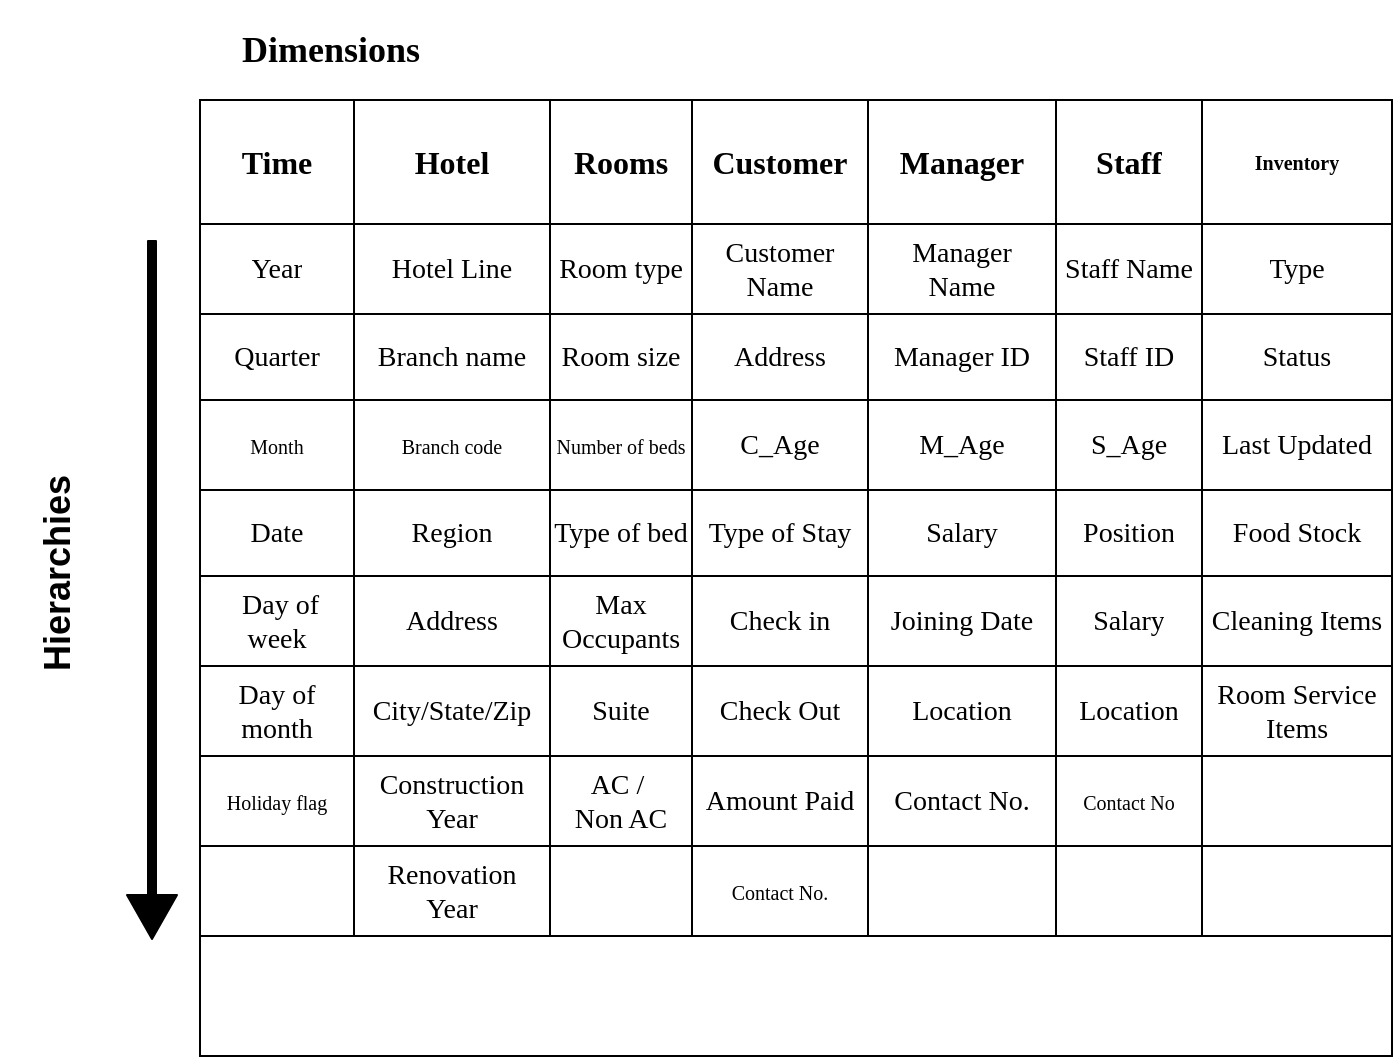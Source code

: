 <mxfile version="14.7.2" type="github">
  <diagram id="se8A-JM5ka0p8QmDvKIA" name="Page-1">
    <mxGraphModel dx="905" dy="619" grid="1" gridSize="10" guides="1" tooltips="1" connect="1" arrows="1" fold="1" page="1" pageScale="1" pageWidth="827" pageHeight="1169" math="0" shadow="0">
      <root>
        <mxCell id="0" />
        <mxCell id="1" parent="0" />
        <mxCell id="weNy3KT9s2WzeFUNVDEB-32" value="&lt;font face=&quot;Times New Roman&quot; style=&quot;font-size: 18px&quot;&gt;&lt;b&gt;Dimensions&lt;/b&gt;&lt;/font&gt;" style="text;html=1;strokeColor=none;fillColor=none;align=center;verticalAlign=middle;whiteSpace=wrap;rounded=0;" vertex="1" parent="1">
          <mxGeometry x="164" y="110" width="131" height="50" as="geometry" />
        </mxCell>
        <mxCell id="weNy3KT9s2WzeFUNVDEB-33" value="&lt;font style=&quot;font-size: 18px&quot;&gt;&lt;b&gt;Hierarchies&lt;/b&gt;&lt;/font&gt;" style="text;html=1;strokeColor=none;fillColor=none;align=center;verticalAlign=middle;whiteSpace=wrap;rounded=0;rotation=270;" vertex="1" parent="1">
          <mxGeometry x="30" y="369" width="125" height="55" as="geometry" />
        </mxCell>
        <mxCell id="weNy3KT9s2WzeFUNVDEB-34" value="" style="shape=flexArrow;endArrow=classic;html=1;labelBackgroundColor=#000000;fillColor=#000000;width=4;endSize=7;fontFamily=Times New Roman;" edge="1" parent="1">
          <mxGeometry width="50" height="50" relative="1" as="geometry">
            <mxPoint x="140" y="230" as="sourcePoint" />
            <mxPoint x="140" y="580" as="targetPoint" />
            <Array as="points" />
          </mxGeometry>
        </mxCell>
        <mxCell id="weNy3KT9s2WzeFUNVDEB-136" value="" style="shape=table;html=1;whiteSpace=wrap;startSize=0;container=1;collapsible=0;childLayout=tableLayout;fontFamily=Times New Roman;fontSize=14;" vertex="1" parent="1">
          <mxGeometry x="164" y="160" width="596" height="418" as="geometry" />
        </mxCell>
        <mxCell id="weNy3KT9s2WzeFUNVDEB-145" value="" style="shape=partialRectangle;html=1;whiteSpace=wrap;collapsible=0;dropTarget=0;pointerEvents=0;fillColor=none;top=0;left=0;bottom=0;right=0;points=[[0,0.5],[1,0.5]];portConstraint=eastwest;fontStyle=1;fontFamily=Times New Roman;fontSize=18;" vertex="1" parent="weNy3KT9s2WzeFUNVDEB-136">
          <mxGeometry width="596" height="62" as="geometry" />
        </mxCell>
        <mxCell id="weNy3KT9s2WzeFUNVDEB-146" value="&lt;font style=&quot;font-size: 16px&quot;&gt;&lt;b&gt;Time&lt;/b&gt;&lt;/font&gt;" style="shape=partialRectangle;html=1;whiteSpace=wrap;connectable=0;overflow=hidden;fillColor=none;top=0;left=0;bottom=0;right=0;fontFamily=Times New Roman;" vertex="1" parent="weNy3KT9s2WzeFUNVDEB-145">
          <mxGeometry width="77" height="62" as="geometry" />
        </mxCell>
        <mxCell id="weNy3KT9s2WzeFUNVDEB-147" value="&lt;font style=&quot;font-size: 16px&quot;&gt;&lt;b&gt;Hotel&lt;/b&gt;&lt;/font&gt;" style="shape=partialRectangle;html=1;whiteSpace=wrap;connectable=0;overflow=hidden;fillColor=none;top=0;left=0;bottom=0;right=0;fontFamily=Times New Roman;" vertex="1" parent="weNy3KT9s2WzeFUNVDEB-145">
          <mxGeometry x="77" width="98" height="62" as="geometry" />
        </mxCell>
        <mxCell id="weNy3KT9s2WzeFUNVDEB-148" value="&lt;font style=&quot;font-size: 16px&quot;&gt;&lt;b&gt;Rooms&lt;/b&gt;&lt;/font&gt;" style="shape=partialRectangle;html=1;whiteSpace=wrap;connectable=0;overflow=hidden;fillColor=none;top=0;left=0;bottom=0;right=0;fontFamily=Times New Roman;" vertex="1" parent="weNy3KT9s2WzeFUNVDEB-145">
          <mxGeometry x="175" width="71" height="62" as="geometry" />
        </mxCell>
        <mxCell id="weNy3KT9s2WzeFUNVDEB-149" value="&lt;font style=&quot;font-size: 16px&quot;&gt;&lt;b&gt;Customer&lt;/b&gt;&lt;/font&gt;" style="shape=partialRectangle;html=1;whiteSpace=wrap;connectable=0;overflow=hidden;fillColor=none;top=0;left=0;bottom=0;right=0;fontFamily=Times New Roman;" vertex="1" parent="weNy3KT9s2WzeFUNVDEB-145">
          <mxGeometry x="246" width="88" height="62" as="geometry" />
        </mxCell>
        <mxCell id="weNy3KT9s2WzeFUNVDEB-150" value="&lt;font style=&quot;font-size: 16px&quot;&gt;&lt;b&gt;Manager&lt;/b&gt;&lt;/font&gt;" style="shape=partialRectangle;html=1;whiteSpace=wrap;connectable=0;overflow=hidden;fillColor=none;top=0;left=0;bottom=0;right=0;fontFamily=Times New Roman;" vertex="1" parent="weNy3KT9s2WzeFUNVDEB-145">
          <mxGeometry x="334" width="94" height="62" as="geometry" />
        </mxCell>
        <mxCell id="weNy3KT9s2WzeFUNVDEB-151" value="&lt;font style=&quot;font-size: 16px&quot;&gt;&lt;b&gt;Staff&lt;/b&gt;&lt;/font&gt;" style="shape=partialRectangle;html=1;whiteSpace=wrap;connectable=0;overflow=hidden;fillColor=none;top=0;left=0;bottom=0;right=0;fontFamily=Times New Roman;" vertex="1" parent="weNy3KT9s2WzeFUNVDEB-145">
          <mxGeometry x="428" width="73" height="62" as="geometry" />
        </mxCell>
        <mxCell id="weNy3KT9s2WzeFUNVDEB-152" value="&lt;font size=&quot;1&quot;&gt;&lt;b&gt;Inventory&lt;/b&gt;&lt;/font&gt;" style="shape=partialRectangle;html=1;whiteSpace=wrap;connectable=0;overflow=hidden;fillColor=none;top=0;left=0;bottom=0;right=0;fontFamily=Times New Roman;" vertex="1" parent="weNy3KT9s2WzeFUNVDEB-145">
          <mxGeometry x="501" width="95" height="62" as="geometry" />
        </mxCell>
        <mxCell id="weNy3KT9s2WzeFUNVDEB-153" value="" style="shape=partialRectangle;html=1;whiteSpace=wrap;collapsible=0;dropTarget=0;pointerEvents=0;fillColor=none;top=0;left=0;bottom=0;right=0;points=[[0,0.5],[1,0.5]];portConstraint=eastwest;fontFamily=Times New Roman;fontSize=14;" vertex="1" parent="weNy3KT9s2WzeFUNVDEB-136">
          <mxGeometry y="62" width="596" height="45" as="geometry" />
        </mxCell>
        <mxCell id="weNy3KT9s2WzeFUNVDEB-154" value="&lt;font style=&quot;font-size: 14px&quot;&gt;Year&lt;/font&gt;" style="shape=partialRectangle;html=1;whiteSpace=wrap;connectable=0;overflow=hidden;fillColor=none;top=0;left=0;bottom=0;right=0;fontFamily=Times New Roman;" vertex="1" parent="weNy3KT9s2WzeFUNVDEB-153">
          <mxGeometry width="77" height="45" as="geometry" />
        </mxCell>
        <mxCell id="weNy3KT9s2WzeFUNVDEB-155" value="&lt;font style=&quot;font-size: 14px&quot;&gt;Hotel Line&lt;/font&gt;" style="shape=partialRectangle;html=1;whiteSpace=wrap;connectable=0;overflow=hidden;fillColor=none;top=0;left=0;bottom=0;right=0;fontFamily=Times New Roman;" vertex="1" parent="weNy3KT9s2WzeFUNVDEB-153">
          <mxGeometry x="77" width="98" height="45" as="geometry" />
        </mxCell>
        <mxCell id="weNy3KT9s2WzeFUNVDEB-156" value="&lt;font style=&quot;font-size: 14px&quot;&gt;&lt;font style=&quot;font-size: 14px&quot;&gt;Room typ&lt;/font&gt;e&lt;/font&gt;" style="shape=partialRectangle;html=1;whiteSpace=wrap;connectable=0;overflow=hidden;fillColor=none;top=0;left=0;bottom=0;right=0;fontFamily=Times New Roman;" vertex="1" parent="weNy3KT9s2WzeFUNVDEB-153">
          <mxGeometry x="175" width="71" height="45" as="geometry" />
        </mxCell>
        <mxCell id="weNy3KT9s2WzeFUNVDEB-157" value="&lt;font style=&quot;font-size: 14px&quot;&gt;Customer Name&lt;/font&gt;" style="shape=partialRectangle;html=1;whiteSpace=wrap;connectable=0;overflow=hidden;fillColor=none;top=0;left=0;bottom=0;right=0;fontFamily=Times New Roman;" vertex="1" parent="weNy3KT9s2WzeFUNVDEB-153">
          <mxGeometry x="246" width="88" height="45" as="geometry" />
        </mxCell>
        <mxCell id="weNy3KT9s2WzeFUNVDEB-158" value="&lt;span style=&quot;font-size: 14px&quot;&gt;Manager&lt;br&gt;Name&lt;/span&gt;" style="shape=partialRectangle;html=1;whiteSpace=wrap;connectable=0;overflow=hidden;fillColor=none;top=0;left=0;bottom=0;right=0;fontFamily=Times New Roman;" vertex="1" parent="weNy3KT9s2WzeFUNVDEB-153">
          <mxGeometry x="334" width="94" height="45" as="geometry" />
        </mxCell>
        <mxCell id="weNy3KT9s2WzeFUNVDEB-159" value="&lt;span style=&quot;font-size: 14px&quot;&gt;Staff Name&lt;/span&gt;" style="shape=partialRectangle;html=1;whiteSpace=wrap;connectable=0;overflow=hidden;fillColor=none;top=0;left=0;bottom=0;right=0;fontFamily=Times New Roman;" vertex="1" parent="weNy3KT9s2WzeFUNVDEB-153">
          <mxGeometry x="428" width="73" height="45" as="geometry" />
        </mxCell>
        <mxCell id="weNy3KT9s2WzeFUNVDEB-160" value="&lt;font style=&quot;font-size: 14px&quot;&gt;Type&lt;/font&gt;" style="shape=partialRectangle;html=1;whiteSpace=wrap;connectable=0;overflow=hidden;fillColor=none;top=0;left=0;bottom=0;right=0;fontFamily=Times New Roman;" vertex="1" parent="weNy3KT9s2WzeFUNVDEB-153">
          <mxGeometry x="501" width="95" height="45" as="geometry" />
        </mxCell>
        <mxCell id="weNy3KT9s2WzeFUNVDEB-161" value="" style="shape=partialRectangle;html=1;whiteSpace=wrap;collapsible=0;dropTarget=0;pointerEvents=0;fillColor=none;top=0;left=0;bottom=0;right=0;points=[[0,0.5],[1,0.5]];portConstraint=eastwest;fontFamily=Times New Roman;" vertex="1" parent="weNy3KT9s2WzeFUNVDEB-136">
          <mxGeometry y="107" width="596" height="43" as="geometry" />
        </mxCell>
        <mxCell id="weNy3KT9s2WzeFUNVDEB-162" value="&lt;font style=&quot;font-size: 14px&quot;&gt;Quarter&lt;/font&gt;" style="shape=partialRectangle;html=1;whiteSpace=wrap;connectable=0;overflow=hidden;fillColor=none;top=0;left=0;bottom=0;right=0;fontFamily=Times New Roman;" vertex="1" parent="weNy3KT9s2WzeFUNVDEB-161">
          <mxGeometry width="77" height="43" as="geometry" />
        </mxCell>
        <mxCell id="weNy3KT9s2WzeFUNVDEB-163" value="&lt;font style=&quot;font-size: 14px&quot;&gt;Branch name&lt;/font&gt;" style="shape=partialRectangle;html=1;whiteSpace=wrap;connectable=0;overflow=hidden;fillColor=none;top=0;left=0;bottom=0;right=0;fontFamily=Times New Roman;" vertex="1" parent="weNy3KT9s2WzeFUNVDEB-161">
          <mxGeometry x="77" width="98" height="43" as="geometry" />
        </mxCell>
        <mxCell id="weNy3KT9s2WzeFUNVDEB-164" value="&lt;font style=&quot;font-size: 14px&quot;&gt;Room size&lt;/font&gt;" style="shape=partialRectangle;html=1;whiteSpace=wrap;connectable=0;overflow=hidden;fillColor=none;top=0;left=0;bottom=0;right=0;fontFamily=Times New Roman;" vertex="1" parent="weNy3KT9s2WzeFUNVDEB-161">
          <mxGeometry x="175" width="71" height="43" as="geometry" />
        </mxCell>
        <mxCell id="weNy3KT9s2WzeFUNVDEB-165" value="&lt;span style=&quot;font-size: 14px&quot;&gt;Address&lt;/span&gt;" style="shape=partialRectangle;html=1;whiteSpace=wrap;connectable=0;overflow=hidden;fillColor=none;top=0;left=0;bottom=0;right=0;fontFamily=Times New Roman;" vertex="1" parent="weNy3KT9s2WzeFUNVDEB-161">
          <mxGeometry x="246" width="88" height="43" as="geometry" />
        </mxCell>
        <mxCell id="weNy3KT9s2WzeFUNVDEB-166" value="&lt;span style=&quot;font-size: 14px&quot;&gt;Manager ID&lt;/span&gt;" style="shape=partialRectangle;html=1;whiteSpace=wrap;connectable=0;overflow=hidden;fillColor=none;top=0;left=0;bottom=0;right=0;fontFamily=Times New Roman;" vertex="1" parent="weNy3KT9s2WzeFUNVDEB-161">
          <mxGeometry x="334" width="94" height="43" as="geometry" />
        </mxCell>
        <mxCell id="weNy3KT9s2WzeFUNVDEB-167" value="&lt;span style=&quot;font-size: 14px&quot;&gt;Staff ID&lt;/span&gt;" style="shape=partialRectangle;html=1;whiteSpace=wrap;connectable=0;overflow=hidden;fillColor=none;top=0;left=0;bottom=0;right=0;fontFamily=Times New Roman;" vertex="1" parent="weNy3KT9s2WzeFUNVDEB-161">
          <mxGeometry x="428" width="73" height="43" as="geometry" />
        </mxCell>
        <mxCell id="weNy3KT9s2WzeFUNVDEB-168" value="&lt;font style=&quot;font-size: 14px&quot;&gt;Status&lt;/font&gt;" style="shape=partialRectangle;html=1;whiteSpace=wrap;connectable=0;overflow=hidden;fillColor=none;top=0;left=0;bottom=0;right=0;fontFamily=Times New Roman;" vertex="1" parent="weNy3KT9s2WzeFUNVDEB-161">
          <mxGeometry x="501" width="95" height="43" as="geometry" />
        </mxCell>
        <mxCell id="weNy3KT9s2WzeFUNVDEB-169" value="" style="shape=partialRectangle;html=1;whiteSpace=wrap;collapsible=0;dropTarget=0;pointerEvents=0;fillColor=none;top=0;left=0;bottom=0;right=0;points=[[0,0.5],[1,0.5]];portConstraint=eastwest;fontFamily=Times New Roman;" vertex="1" parent="weNy3KT9s2WzeFUNVDEB-136">
          <mxGeometry y="150" width="596" height="45" as="geometry" />
        </mxCell>
        <mxCell id="weNy3KT9s2WzeFUNVDEB-170" value="&lt;font size=&quot;1&quot;&gt;Month&lt;/font&gt;" style="shape=partialRectangle;html=1;whiteSpace=wrap;connectable=0;overflow=hidden;fillColor=none;top=0;left=0;bottom=0;right=0;fontFamily=Times New Roman;" vertex="1" parent="weNy3KT9s2WzeFUNVDEB-169">
          <mxGeometry width="77" height="45" as="geometry" />
        </mxCell>
        <mxCell id="weNy3KT9s2WzeFUNVDEB-171" value="&lt;font size=&quot;1&quot;&gt;Branch code&lt;/font&gt;" style="shape=partialRectangle;html=1;whiteSpace=wrap;connectable=0;overflow=hidden;fillColor=none;top=0;left=0;bottom=0;right=0;fontFamily=Times New Roman;" vertex="1" parent="weNy3KT9s2WzeFUNVDEB-169">
          <mxGeometry x="77" width="98" height="45" as="geometry" />
        </mxCell>
        <mxCell id="weNy3KT9s2WzeFUNVDEB-172" value="&lt;font size=&quot;1&quot;&gt;Number of beds&lt;/font&gt;" style="shape=partialRectangle;html=1;whiteSpace=wrap;connectable=0;overflow=hidden;fillColor=none;top=0;left=0;bottom=0;right=0;fontFamily=Times New Roman;" vertex="1" parent="weNy3KT9s2WzeFUNVDEB-169">
          <mxGeometry x="175" width="71" height="45" as="geometry" />
        </mxCell>
        <mxCell id="weNy3KT9s2WzeFUNVDEB-173" value="&lt;span style=&quot;font-size: 14px&quot;&gt;C_Age&lt;/span&gt;" style="shape=partialRectangle;html=1;whiteSpace=wrap;connectable=0;overflow=hidden;fillColor=none;top=0;left=0;bottom=0;right=0;fontFamily=Times New Roman;" vertex="1" parent="weNy3KT9s2WzeFUNVDEB-169">
          <mxGeometry x="246" width="88" height="45" as="geometry" />
        </mxCell>
        <mxCell id="weNy3KT9s2WzeFUNVDEB-174" value="&lt;span style=&quot;font-size: 14px&quot;&gt;M_Age&lt;/span&gt;" style="shape=partialRectangle;html=1;whiteSpace=wrap;connectable=0;overflow=hidden;fillColor=none;top=0;left=0;bottom=0;right=0;fontFamily=Times New Roman;" vertex="1" parent="weNy3KT9s2WzeFUNVDEB-169">
          <mxGeometry x="334" width="94" height="45" as="geometry" />
        </mxCell>
        <mxCell id="weNy3KT9s2WzeFUNVDEB-175" value="&lt;span style=&quot;font-size: 14px&quot;&gt;S_Age&lt;/span&gt;" style="shape=partialRectangle;html=1;whiteSpace=wrap;connectable=0;overflow=hidden;fillColor=none;top=0;left=0;bottom=0;right=0;fontFamily=Times New Roman;" vertex="1" parent="weNy3KT9s2WzeFUNVDEB-169">
          <mxGeometry x="428" width="73" height="45" as="geometry" />
        </mxCell>
        <mxCell id="weNy3KT9s2WzeFUNVDEB-176" value="&lt;font style=&quot;font-size: 14px&quot;&gt;Last Updated&lt;/font&gt;" style="shape=partialRectangle;html=1;whiteSpace=wrap;connectable=0;overflow=hidden;fillColor=none;top=0;left=0;bottom=0;right=0;fontFamily=Times New Roman;" vertex="1" parent="weNy3KT9s2WzeFUNVDEB-169">
          <mxGeometry x="501" width="95" height="45" as="geometry" />
        </mxCell>
        <mxCell id="weNy3KT9s2WzeFUNVDEB-177" value="" style="shape=partialRectangle;html=1;whiteSpace=wrap;collapsible=0;dropTarget=0;pointerEvents=0;fillColor=none;top=0;left=0;bottom=0;right=0;points=[[0,0.5],[1,0.5]];portConstraint=eastwest;fontFamily=Times New Roman;" vertex="1" parent="weNy3KT9s2WzeFUNVDEB-136">
          <mxGeometry y="195" width="596" height="43" as="geometry" />
        </mxCell>
        <mxCell id="weNy3KT9s2WzeFUNVDEB-178" value="&lt;font style=&quot;font-size: 14px&quot;&gt;Date&lt;/font&gt;" style="shape=partialRectangle;html=1;whiteSpace=wrap;connectable=0;overflow=hidden;fillColor=none;top=0;left=0;bottom=0;right=0;fontFamily=Times New Roman;" vertex="1" parent="weNy3KT9s2WzeFUNVDEB-177">
          <mxGeometry width="77" height="43" as="geometry" />
        </mxCell>
        <mxCell id="weNy3KT9s2WzeFUNVDEB-179" value="&lt;font style=&quot;font-size: 14px&quot;&gt;Region&lt;/font&gt;" style="shape=partialRectangle;html=1;whiteSpace=wrap;connectable=0;overflow=hidden;fillColor=none;top=0;left=0;bottom=0;right=0;fontFamily=Times New Roman;" vertex="1" parent="weNy3KT9s2WzeFUNVDEB-177">
          <mxGeometry x="77" width="98" height="43" as="geometry" />
        </mxCell>
        <mxCell id="weNy3KT9s2WzeFUNVDEB-180" value="&lt;font style=&quot;font-size: 14px&quot;&gt;Type of bed&lt;/font&gt;" style="shape=partialRectangle;html=1;whiteSpace=wrap;connectable=0;overflow=hidden;fillColor=none;top=0;left=0;bottom=0;right=0;fontFamily=Times New Roman;" vertex="1" parent="weNy3KT9s2WzeFUNVDEB-177">
          <mxGeometry x="175" width="71" height="43" as="geometry" />
        </mxCell>
        <mxCell id="weNy3KT9s2WzeFUNVDEB-181" value="&lt;span style=&quot;font-size: 14px&quot;&gt;Type of Stay&lt;/span&gt;" style="shape=partialRectangle;html=1;whiteSpace=wrap;connectable=0;overflow=hidden;fillColor=none;top=0;left=0;bottom=0;right=0;fontFamily=Times New Roman;" vertex="1" parent="weNy3KT9s2WzeFUNVDEB-177">
          <mxGeometry x="246" width="88" height="43" as="geometry" />
        </mxCell>
        <mxCell id="weNy3KT9s2WzeFUNVDEB-182" value="&lt;span style=&quot;font-size: 14px&quot;&gt;Salary&lt;/span&gt;" style="shape=partialRectangle;html=1;whiteSpace=wrap;connectable=0;overflow=hidden;fillColor=none;top=0;left=0;bottom=0;right=0;fontFamily=Times New Roman;" vertex="1" parent="weNy3KT9s2WzeFUNVDEB-177">
          <mxGeometry x="334" width="94" height="43" as="geometry" />
        </mxCell>
        <mxCell id="weNy3KT9s2WzeFUNVDEB-183" value="&lt;span style=&quot;font-size: 14px&quot;&gt;Position&lt;/span&gt;" style="shape=partialRectangle;html=1;whiteSpace=wrap;connectable=0;overflow=hidden;fillColor=none;top=0;left=0;bottom=0;right=0;fontFamily=Times New Roman;" vertex="1" parent="weNy3KT9s2WzeFUNVDEB-177">
          <mxGeometry x="428" width="73" height="43" as="geometry" />
        </mxCell>
        <mxCell id="weNy3KT9s2WzeFUNVDEB-184" value="&lt;font style=&quot;font-size: 14px&quot;&gt;Food Stock&lt;/font&gt;" style="shape=partialRectangle;html=1;whiteSpace=wrap;connectable=0;overflow=hidden;fillColor=none;top=0;left=0;bottom=0;right=0;fontFamily=Times New Roman;" vertex="1" parent="weNy3KT9s2WzeFUNVDEB-177">
          <mxGeometry x="501" width="95" height="43" as="geometry" />
        </mxCell>
        <mxCell id="weNy3KT9s2WzeFUNVDEB-186" style="shape=partialRectangle;html=1;whiteSpace=wrap;collapsible=0;dropTarget=0;pointerEvents=0;fillColor=none;top=0;left=0;bottom=0;right=0;points=[[0,0.5],[1,0.5]];portConstraint=eastwest;fontFamily=Times New Roman;" vertex="1" parent="weNy3KT9s2WzeFUNVDEB-136">
          <mxGeometry y="238" width="596" height="45" as="geometry" />
        </mxCell>
        <mxCell id="weNy3KT9s2WzeFUNVDEB-187" value="&lt;span style=&quot;font-size: 14px&quot;&gt;&amp;nbsp;Day of week&lt;/span&gt;" style="shape=partialRectangle;html=1;whiteSpace=wrap;connectable=0;overflow=hidden;fillColor=none;top=0;left=0;bottom=0;right=0;fontFamily=Times New Roman;" vertex="1" parent="weNy3KT9s2WzeFUNVDEB-186">
          <mxGeometry width="77" height="45" as="geometry" />
        </mxCell>
        <mxCell id="weNy3KT9s2WzeFUNVDEB-188" value="&lt;font style=&quot;font-size: 14px&quot;&gt;Address&lt;/font&gt;" style="shape=partialRectangle;html=1;whiteSpace=wrap;connectable=0;overflow=hidden;fillColor=none;top=0;left=0;bottom=0;right=0;fontFamily=Times New Roman;" vertex="1" parent="weNy3KT9s2WzeFUNVDEB-186">
          <mxGeometry x="77" width="98" height="45" as="geometry" />
        </mxCell>
        <mxCell id="weNy3KT9s2WzeFUNVDEB-189" value="&lt;font style=&quot;font-size: 14px&quot;&gt;Max Occupants&lt;/font&gt;" style="shape=partialRectangle;html=1;whiteSpace=wrap;connectable=0;overflow=hidden;fillColor=none;top=0;left=0;bottom=0;right=0;fontFamily=Times New Roman;" vertex="1" parent="weNy3KT9s2WzeFUNVDEB-186">
          <mxGeometry x="175" width="71" height="45" as="geometry" />
        </mxCell>
        <mxCell id="weNy3KT9s2WzeFUNVDEB-190" value="&lt;span style=&quot;font-size: 14px&quot;&gt;Check in&lt;/span&gt;" style="shape=partialRectangle;html=1;whiteSpace=wrap;connectable=0;overflow=hidden;fillColor=none;top=0;left=0;bottom=0;right=0;fontFamily=Times New Roman;" vertex="1" parent="weNy3KT9s2WzeFUNVDEB-186">
          <mxGeometry x="246" width="88" height="45" as="geometry" />
        </mxCell>
        <mxCell id="weNy3KT9s2WzeFUNVDEB-191" value="&lt;span style=&quot;font-size: 14px&quot;&gt;Joining Date&lt;/span&gt;" style="shape=partialRectangle;html=1;whiteSpace=wrap;connectable=0;overflow=hidden;fillColor=none;top=0;left=0;bottom=0;right=0;fontFamily=Times New Roman;" vertex="1" parent="weNy3KT9s2WzeFUNVDEB-186">
          <mxGeometry x="334" width="94" height="45" as="geometry" />
        </mxCell>
        <mxCell id="weNy3KT9s2WzeFUNVDEB-192" value="&lt;span style=&quot;font-size: 14px&quot;&gt;Salary&lt;/span&gt;" style="shape=partialRectangle;html=1;whiteSpace=wrap;connectable=0;overflow=hidden;fillColor=none;top=0;left=0;bottom=0;right=0;fontFamily=Times New Roman;" vertex="1" parent="weNy3KT9s2WzeFUNVDEB-186">
          <mxGeometry x="428" width="73" height="45" as="geometry" />
        </mxCell>
        <mxCell id="weNy3KT9s2WzeFUNVDEB-193" value="&lt;font style=&quot;font-size: 14px&quot;&gt;Cleaning Items&lt;/font&gt;" style="shape=partialRectangle;html=1;whiteSpace=wrap;connectable=0;overflow=hidden;fillColor=none;top=0;left=0;bottom=0;right=0;fontFamily=Times New Roman;" vertex="1" parent="weNy3KT9s2WzeFUNVDEB-186">
          <mxGeometry x="501" width="95" height="45" as="geometry" />
        </mxCell>
        <mxCell id="weNy3KT9s2WzeFUNVDEB-194" style="shape=partialRectangle;html=1;whiteSpace=wrap;collapsible=0;dropTarget=0;pointerEvents=0;fillColor=none;top=0;left=0;bottom=0;right=0;points=[[0,0.5],[1,0.5]];portConstraint=eastwest;fontFamily=Times New Roman;" vertex="1" parent="weNy3KT9s2WzeFUNVDEB-136">
          <mxGeometry y="283" width="596" height="45" as="geometry" />
        </mxCell>
        <mxCell id="weNy3KT9s2WzeFUNVDEB-195" value="&lt;font style=&quot;font-size: 14px&quot;&gt;Day of month&lt;/font&gt;" style="shape=partialRectangle;html=1;whiteSpace=wrap;connectable=0;overflow=hidden;fillColor=none;top=0;left=0;bottom=0;right=0;fontFamily=Times New Roman;" vertex="1" parent="weNy3KT9s2WzeFUNVDEB-194">
          <mxGeometry width="77" height="45" as="geometry" />
        </mxCell>
        <mxCell id="weNy3KT9s2WzeFUNVDEB-196" value="&lt;font style=&quot;font-size: 14px&quot;&gt;City/State/Zip&lt;/font&gt;" style="shape=partialRectangle;html=1;whiteSpace=wrap;connectable=0;overflow=hidden;fillColor=none;top=0;left=0;bottom=0;right=0;fontFamily=Times New Roman;" vertex="1" parent="weNy3KT9s2WzeFUNVDEB-194">
          <mxGeometry x="77" width="98" height="45" as="geometry" />
        </mxCell>
        <mxCell id="weNy3KT9s2WzeFUNVDEB-197" value="&lt;font style=&quot;font-size: 14px&quot;&gt;Suite&lt;/font&gt;" style="shape=partialRectangle;html=1;whiteSpace=wrap;connectable=0;overflow=hidden;fillColor=none;top=0;left=0;bottom=0;right=0;fontFamily=Times New Roman;" vertex="1" parent="weNy3KT9s2WzeFUNVDEB-194">
          <mxGeometry x="175" width="71" height="45" as="geometry" />
        </mxCell>
        <mxCell id="weNy3KT9s2WzeFUNVDEB-198" value="&lt;span style=&quot;font-size: 14px&quot;&gt;Check Out&lt;/span&gt;" style="shape=partialRectangle;html=1;whiteSpace=wrap;connectable=0;overflow=hidden;fillColor=none;top=0;left=0;bottom=0;right=0;fontFamily=Times New Roman;" vertex="1" parent="weNy3KT9s2WzeFUNVDEB-194">
          <mxGeometry x="246" width="88" height="45" as="geometry" />
        </mxCell>
        <mxCell id="weNy3KT9s2WzeFUNVDEB-199" value="&lt;span style=&quot;font-size: 14px&quot;&gt;Location&lt;/span&gt;" style="shape=partialRectangle;html=1;whiteSpace=wrap;connectable=0;overflow=hidden;fillColor=none;top=0;left=0;bottom=0;right=0;fontFamily=Times New Roman;" vertex="1" parent="weNy3KT9s2WzeFUNVDEB-194">
          <mxGeometry x="334" width="94" height="45" as="geometry" />
        </mxCell>
        <mxCell id="weNy3KT9s2WzeFUNVDEB-200" value="&lt;font style=&quot;font-size: 14px&quot;&gt;Location&lt;/font&gt;" style="shape=partialRectangle;html=1;whiteSpace=wrap;connectable=0;overflow=hidden;fillColor=none;top=0;left=0;bottom=0;right=0;fontFamily=Times New Roman;" vertex="1" parent="weNy3KT9s2WzeFUNVDEB-194">
          <mxGeometry x="428" width="73" height="45" as="geometry" />
        </mxCell>
        <mxCell id="weNy3KT9s2WzeFUNVDEB-201" value="&lt;font style=&quot;font-size: 14px&quot;&gt;Room Service Items&lt;/font&gt;" style="shape=partialRectangle;html=1;whiteSpace=wrap;connectable=0;overflow=hidden;fillColor=none;top=0;left=0;bottom=0;right=0;fontFamily=Times New Roman;" vertex="1" parent="weNy3KT9s2WzeFUNVDEB-194">
          <mxGeometry x="501" width="95" height="45" as="geometry" />
        </mxCell>
        <mxCell id="weNy3KT9s2WzeFUNVDEB-137" value="" style="shape=partialRectangle;html=1;whiteSpace=wrap;collapsible=0;dropTarget=0;pointerEvents=0;fillColor=none;top=0;left=0;bottom=0;right=0;points=[[0,0.5],[1,0.5]];portConstraint=eastwest;fontFamily=Times New Roman;fontSize=14;" vertex="1" parent="weNy3KT9s2WzeFUNVDEB-136">
          <mxGeometry y="328" width="596" height="45" as="geometry" />
        </mxCell>
        <mxCell id="weNy3KT9s2WzeFUNVDEB-138" value="&lt;font size=&quot;1&quot;&gt;Holiday flag&lt;/font&gt;" style="shape=partialRectangle;html=1;whiteSpace=wrap;connectable=0;overflow=hidden;fillColor=none;top=0;left=0;bottom=0;right=0;fontFamily=Times New Roman;" vertex="1" parent="weNy3KT9s2WzeFUNVDEB-137">
          <mxGeometry width="77" height="45" as="geometry" />
        </mxCell>
        <mxCell id="weNy3KT9s2WzeFUNVDEB-139" value="&lt;font style=&quot;font-size: 14px&quot;&gt;Construction Year&lt;/font&gt;" style="shape=partialRectangle;html=1;whiteSpace=wrap;connectable=0;overflow=hidden;fillColor=none;top=0;left=0;bottom=0;right=0;fontFamily=Times New Roman;" vertex="1" parent="weNy3KT9s2WzeFUNVDEB-137">
          <mxGeometry x="77" width="98" height="45" as="geometry" />
        </mxCell>
        <mxCell id="weNy3KT9s2WzeFUNVDEB-140" value="&lt;font style=&quot;font-size: 14px&quot;&gt;AC /&amp;nbsp;&lt;br&gt;Non AC&lt;/font&gt;" style="shape=partialRectangle;html=1;whiteSpace=wrap;connectable=0;overflow=hidden;fillColor=none;top=0;left=0;bottom=0;right=0;fontFamily=Times New Roman;" vertex="1" parent="weNy3KT9s2WzeFUNVDEB-137">
          <mxGeometry x="175" width="71" height="45" as="geometry" />
        </mxCell>
        <mxCell id="weNy3KT9s2WzeFUNVDEB-141" value="&lt;span style=&quot;font-size: 14px&quot;&gt;Amount Paid&lt;/span&gt;" style="shape=partialRectangle;html=1;whiteSpace=wrap;connectable=0;overflow=hidden;fillColor=none;top=0;left=0;bottom=0;right=0;fontFamily=Times New Roman;" vertex="1" parent="weNy3KT9s2WzeFUNVDEB-137">
          <mxGeometry x="246" width="88" height="45" as="geometry" />
        </mxCell>
        <mxCell id="weNy3KT9s2WzeFUNVDEB-142" value="&lt;span style=&quot;font-size: 14px&quot;&gt;Contact No.&lt;/span&gt;" style="shape=partialRectangle;html=1;whiteSpace=wrap;connectable=0;overflow=hidden;fillColor=none;top=0;left=0;bottom=0;right=0;fontFamily=Times New Roman;" vertex="1" parent="weNy3KT9s2WzeFUNVDEB-137">
          <mxGeometry x="334" width="94" height="45" as="geometry" />
        </mxCell>
        <mxCell id="weNy3KT9s2WzeFUNVDEB-143" value="&lt;font size=&quot;1&quot;&gt;Contact No&lt;/font&gt;" style="shape=partialRectangle;html=1;whiteSpace=wrap;connectable=0;overflow=hidden;fillColor=none;top=0;left=0;bottom=0;right=0;fontFamily=Times New Roman;" vertex="1" parent="weNy3KT9s2WzeFUNVDEB-137">
          <mxGeometry x="428" width="73" height="45" as="geometry" />
        </mxCell>
        <mxCell id="weNy3KT9s2WzeFUNVDEB-144" value="" style="shape=partialRectangle;html=1;whiteSpace=wrap;connectable=0;overflow=hidden;fillColor=none;top=0;left=0;bottom=0;right=0;fontFamily=Times New Roman;" vertex="1" parent="weNy3KT9s2WzeFUNVDEB-137">
          <mxGeometry x="501" width="95" height="45" as="geometry" />
        </mxCell>
        <mxCell id="weNy3KT9s2WzeFUNVDEB-210" style="shape=partialRectangle;html=1;whiteSpace=wrap;collapsible=0;dropTarget=0;pointerEvents=0;fillColor=none;top=0;left=0;bottom=0;right=0;points=[[0,0.5],[1,0.5]];portConstraint=eastwest;fontFamily=Times New Roman;fontSize=14;" vertex="1" parent="weNy3KT9s2WzeFUNVDEB-136">
          <mxGeometry y="373" width="596" height="45" as="geometry" />
        </mxCell>
        <mxCell id="weNy3KT9s2WzeFUNVDEB-211" style="shape=partialRectangle;html=1;whiteSpace=wrap;connectable=0;overflow=hidden;fillColor=none;top=0;left=0;bottom=0;right=0;fontFamily=Times New Roman;" vertex="1" parent="weNy3KT9s2WzeFUNVDEB-210">
          <mxGeometry width="77" height="45" as="geometry" />
        </mxCell>
        <mxCell id="weNy3KT9s2WzeFUNVDEB-212" value="&lt;font style=&quot;font-size: 14px&quot;&gt;Renovation &lt;br&gt;Year&lt;/font&gt;" style="shape=partialRectangle;html=1;whiteSpace=wrap;connectable=0;overflow=hidden;fillColor=none;top=0;left=0;bottom=0;right=0;fontFamily=Times New Roman;" vertex="1" parent="weNy3KT9s2WzeFUNVDEB-210">
          <mxGeometry x="77" width="98" height="45" as="geometry" />
        </mxCell>
        <mxCell id="weNy3KT9s2WzeFUNVDEB-213" style="shape=partialRectangle;html=1;whiteSpace=wrap;connectable=0;overflow=hidden;fillColor=none;top=0;left=0;bottom=0;right=0;fontFamily=Times New Roman;" vertex="1" parent="weNy3KT9s2WzeFUNVDEB-210">
          <mxGeometry x="175" width="71" height="45" as="geometry" />
        </mxCell>
        <mxCell id="weNy3KT9s2WzeFUNVDEB-214" value="&lt;font size=&quot;1&quot;&gt;Contact No.&lt;/font&gt;" style="shape=partialRectangle;html=1;whiteSpace=wrap;connectable=0;overflow=hidden;fillColor=none;top=0;left=0;bottom=0;right=0;fontFamily=Times New Roman;" vertex="1" parent="weNy3KT9s2WzeFUNVDEB-210">
          <mxGeometry x="246" width="88" height="45" as="geometry" />
        </mxCell>
        <mxCell id="weNy3KT9s2WzeFUNVDEB-215" value="" style="shape=partialRectangle;html=1;whiteSpace=wrap;connectable=0;overflow=hidden;fillColor=none;top=0;left=0;bottom=0;right=0;fontFamily=Times New Roman;" vertex="1" parent="weNy3KT9s2WzeFUNVDEB-210">
          <mxGeometry x="334" width="94" height="45" as="geometry" />
        </mxCell>
        <mxCell id="weNy3KT9s2WzeFUNVDEB-216" style="shape=partialRectangle;html=1;whiteSpace=wrap;connectable=0;overflow=hidden;fillColor=none;top=0;left=0;bottom=0;right=0;fontFamily=Times New Roman;" vertex="1" parent="weNy3KT9s2WzeFUNVDEB-210">
          <mxGeometry x="428" width="73" height="45" as="geometry" />
        </mxCell>
        <mxCell id="weNy3KT9s2WzeFUNVDEB-217" style="shape=partialRectangle;html=1;whiteSpace=wrap;connectable=0;overflow=hidden;fillColor=none;top=0;left=0;bottom=0;right=0;fontFamily=Times New Roman;" vertex="1" parent="weNy3KT9s2WzeFUNVDEB-210">
          <mxGeometry x="501" width="95" height="45" as="geometry" />
        </mxCell>
        <mxCell id="weNy3KT9s2WzeFUNVDEB-219" value="&lt;br&gt;&lt;div&gt;&lt;/div&gt;" style="rounded=0;whiteSpace=wrap;html=1;fontFamily=Times New Roman;fontSize=14;strokeColor=#000000;strokeWidth=1;align=left;" vertex="1" parent="1">
          <mxGeometry x="164" y="578" width="596" height="60" as="geometry" />
        </mxCell>
      </root>
    </mxGraphModel>
  </diagram>
</mxfile>
